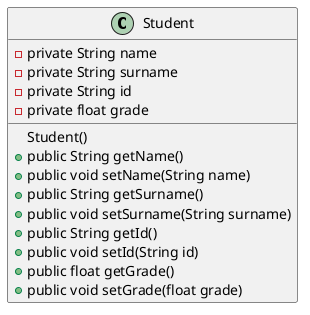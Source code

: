 @startuml

class Student {
-private String name
-private String surname
-private String id
-private float grade

   Student()
   +public String getName()
   +public void setName(String name)
   +public String getSurname()
   +public void setSurname(String surname)
   +public String getId()
   +public void setId(String id)
   +public float getGrade()
   +public void setGrade(float grade)
}
@enduml